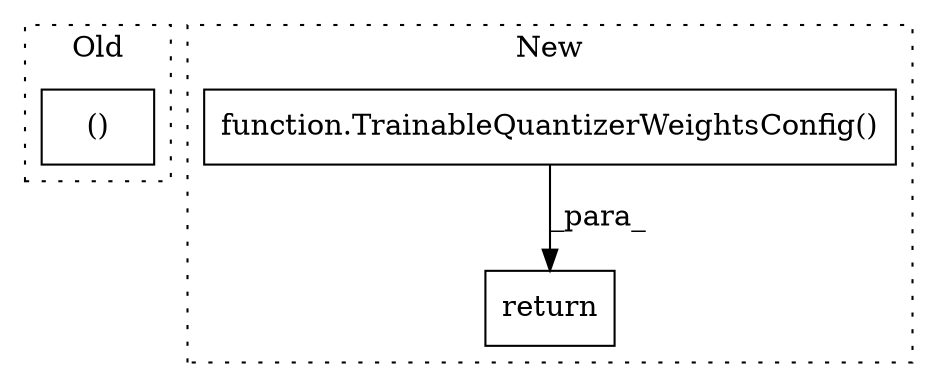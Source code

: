 digraph G {
subgraph cluster0 {
1 [label="()" a="54" s="4746" l="3" shape="box"];
label = "Old";
style="dotted";
}
subgraph cluster1 {
2 [label="function.TrainableQuantizerWeightsConfig()" a="75" s="4727" l="536" shape="box"];
3 [label="return" a="93" s="4720" l="7" shape="box"];
label = "New";
style="dotted";
}
2 -> 3 [label="_para_"];
}